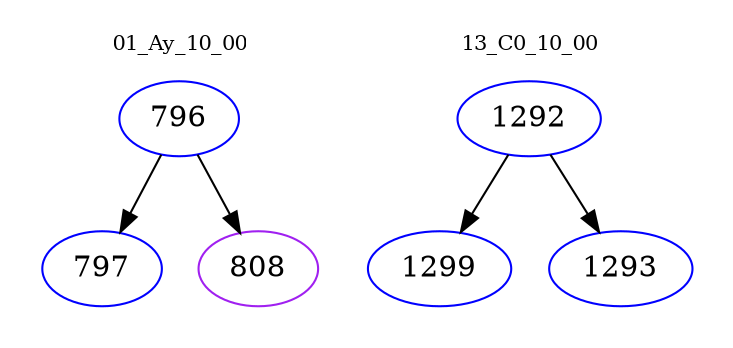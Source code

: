 digraph{
subgraph cluster_0 {
color = white
label = "01_Ay_10_00";
fontsize=10;
T0_796 [label="796", color="blue"]
T0_796 -> T0_797 [color="black"]
T0_797 [label="797", color="blue"]
T0_796 -> T0_808 [color="black"]
T0_808 [label="808", color="purple"]
}
subgraph cluster_1 {
color = white
label = "13_C0_10_00";
fontsize=10;
T1_1292 [label="1292", color="blue"]
T1_1292 -> T1_1299 [color="black"]
T1_1299 [label="1299", color="blue"]
T1_1292 -> T1_1293 [color="black"]
T1_1293 [label="1293", color="blue"]
}
}
